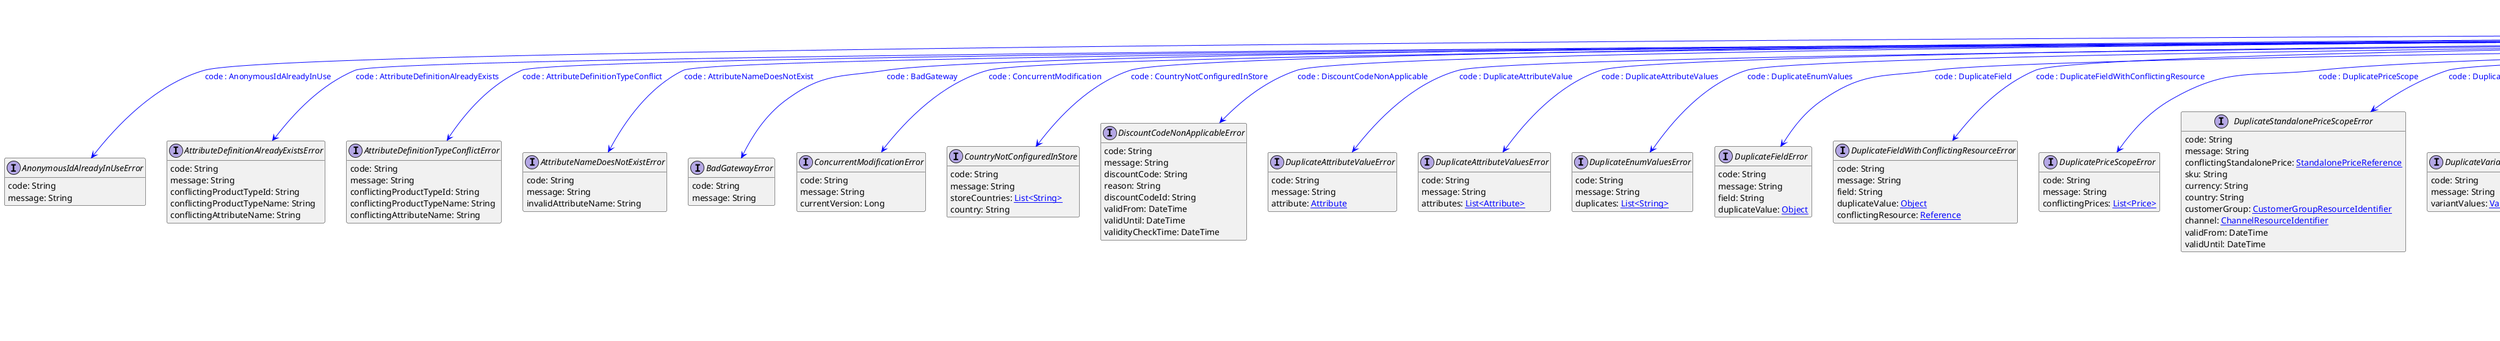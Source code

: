 @startuml

hide empty fields
hide empty methods
legend
|= |= line |
|<back:black>   </back>| inheritance |
|<back:green>   </back>| property reference |
|<back:blue>   </back>| discriminated class |
endlegend
interface ErrorObject [[ErrorObject.svg]]  {
    code: String
    message: String
}


interface AnonymousIdAlreadyInUseError [[AnonymousIdAlreadyInUseError.svg]]  {
    code: String
    message: String
}
interface AttributeDefinitionAlreadyExistsError [[AttributeDefinitionAlreadyExistsError.svg]]  {
    code: String
    message: String
    conflictingProductTypeId: String
    conflictingProductTypeName: String
    conflictingAttributeName: String
}
interface AttributeDefinitionTypeConflictError [[AttributeDefinitionTypeConflictError.svg]]  {
    code: String
    message: String
    conflictingProductTypeId: String
    conflictingProductTypeName: String
    conflictingAttributeName: String
}
interface AttributeNameDoesNotExistError [[AttributeNameDoesNotExistError.svg]]  {
    code: String
    message: String
    invalidAttributeName: String
}
interface BadGatewayError [[BadGatewayError.svg]]  {
    code: String
    message: String
}
interface ConcurrentModificationError [[ConcurrentModificationError.svg]]  {
    code: String
    message: String
    currentVersion: Long
}
interface CountryNotConfiguredInStore [[CountryNotConfiguredInStore.svg]]  {
    code: String
    message: String
    storeCountries: [[String.svg List<String>]]
    country: String
}
interface DiscountCodeNonApplicableError [[DiscountCodeNonApplicableError.svg]]  {
    code: String
    message: String
    discountCode: String
    reason: String
    discountCodeId: String
    validFrom: DateTime
    validUntil: DateTime
    validityCheckTime: DateTime
}
interface DuplicateAttributeValueError [[DuplicateAttributeValueError.svg]]  {
    code: String
    message: String
    attribute: [[Attribute.svg Attribute]]
}
interface DuplicateAttributeValuesError [[DuplicateAttributeValuesError.svg]]  {
    code: String
    message: String
    attributes: [[Attribute.svg List<Attribute>]]
}
interface DuplicateEnumValuesError [[DuplicateEnumValuesError.svg]]  {
    code: String
    message: String
    duplicates: [[String.svg List<String>]]
}
interface DuplicateFieldError [[DuplicateFieldError.svg]]  {
    code: String
    message: String
    field: String
    duplicateValue: [[Object.svg Object]]
}
interface DuplicateFieldWithConflictingResourceError [[DuplicateFieldWithConflictingResourceError.svg]]  {
    code: String
    message: String
    field: String
    duplicateValue: [[Object.svg Object]]
    conflictingResource: [[Reference.svg Reference]]
}
interface DuplicatePriceScopeError [[DuplicatePriceScopeError.svg]]  {
    code: String
    message: String
    conflictingPrices: [[Price.svg List<Price>]]
}
interface DuplicateStandalonePriceScopeError [[DuplicateStandalonePriceScopeError.svg]]  {
    code: String
    message: String
    conflictingStandalonePrice: [[StandalonePriceReference.svg StandalonePriceReference]]
    sku: String
    currency: String
    country: String
    customerGroup: [[CustomerGroupResourceIdentifier.svg CustomerGroupResourceIdentifier]]
    channel: [[ChannelResourceIdentifier.svg ChannelResourceIdentifier]]
    validFrom: DateTime
    validUntil: DateTime
}
interface DuplicateVariantValuesError [[DuplicateVariantValuesError.svg]]  {
    code: String
    message: String
    variantValues: [[VariantValues.svg VariantValues]]
}
interface EditPreviewFailedError [[EditPreviewFailedError.svg]]  {
    code: String
    message: String
    result: [[OrderEditPreviewFailure.svg OrderEditPreviewFailure]]
}
interface EnumKeyAlreadyExistsError [[EnumKeyAlreadyExistsError.svg]]  {
    code: String
    message: String
    conflictingEnumKey: String
    conflictingAttributeName: String
}
interface EnumKeyDoesNotExistError [[EnumKeyDoesNotExistError.svg]]  {
    code: String
    message: String
    conflictingEnumKey: String
    conflictingAttributeName: String
}
interface EnumValueIsUsedError [[EnumValueIsUsedError.svg]]  {
    code: String
    message: String
}
interface EnumValuesMustMatchError [[EnumValuesMustMatchError.svg]]  {
    code: String
    message: String
}
interface ExtensionBadResponseError [[ExtensionBadResponseError.svg]]  {
    code: String
    message: String
    localizedMessage: [[LocalizedString.svg LocalizedString]]
    extensionExtraInfo: [[Object.svg Object]]
    extensionErrors: [[ExtensionError.svg List<ExtensionError>]]
    extensionBody: String
    extensionStatusCode: Integer
    extensionId: String
    extensionKey: String
}
interface ExtensionNoResponseError [[ExtensionNoResponseError.svg]]  {
    code: String
    message: String
    extensionId: String
    extensionKey: String
}
interface ExtensionPredicateEvaluationFailedError [[ExtensionPredicateEvaluationFailedError.svg]]  {
    code: String
    message: String
    errorByExtension: [[ErrorByExtension.svg ErrorByExtension]]
}
interface ExtensionUpdateActionsFailedError [[ExtensionUpdateActionsFailedError.svg]]  {
    code: String
    message: String
    localizedMessage: [[LocalizedString.svg LocalizedString]]
    extensionExtraInfo: [[Object.svg Object]]
    extensionErrors: [[ExtensionError.svg List<ExtensionError>]]
}
interface ExternalOAuthFailedError [[ExternalOAuthFailedError.svg]]  {
    code: String
    message: String
}
interface FeatureRemovedError [[FeatureRemovedError.svg]]  {
    code: String
    message: String
}
interface GeneralError [[GeneralError.svg]]  {
    code: String
    message: String
}
interface InsufficientScopeError [[InsufficientScopeError.svg]]  {
    code: String
    message: String
}
interface InternalConstraintViolatedError [[InternalConstraintViolatedError.svg]]  {
    code: String
    message: String
}
interface InvalidCredentialsError [[InvalidCredentialsError.svg]]  {
    code: String
    message: String
}
interface InvalidCurrentPasswordError [[InvalidCurrentPasswordError.svg]]  {
    code: String
    message: String
}
interface InvalidFieldError [[InvalidFieldError.svg]]  {
    code: String
    message: String
    field: String
    invalidValue: [[Object.svg Object]]
    allowedValues: [[Object.svg List<Object>]]
}
interface InvalidInputError [[InvalidInputError.svg]]  {
    code: String
    message: String
}
interface InvalidItemShippingDetailsError [[InvalidItemShippingDetailsError.svg]]  {
    code: String
    message: String
    subject: String
    itemId: String
}
interface InvalidJsonInputError [[InvalidJsonInputError.svg]]  {
    code: String
    message: String
    detailedErrorMessage: String
}
interface InvalidOperationError [[InvalidOperationError.svg]]  {
    code: String
    message: String
}
interface InvalidSubjectError [[InvalidSubjectError.svg]]  {
    code: String
    message: String
}
interface InvalidTokenError [[InvalidTokenError.svg]]  {
    code: String
    message: String
}
interface LanguageUsedInStoresError [[LanguageUsedInStoresError.svg]]  {
    code: String
    message: String
}
interface MatchingPriceNotFoundError [[MatchingPriceNotFoundError.svg]]  {
    code: String
    message: String
    productId: String
    variantId: Integer
    currency: String
    country: String
    customerGroup: [[CustomerGroupReference.svg CustomerGroupReference]]
    channel: [[ChannelReference.svg ChannelReference]]
}
interface MaxResourceLimitExceededError [[MaxResourceLimitExceededError.svg]]  {
    code: String
    message: String
    exceededResource: [[ReferenceTypeId.svg ReferenceTypeId]]
}
interface MissingRoleOnChannelError [[MissingRoleOnChannelError.svg]]  {
    code: String
    message: String
    channel: [[ChannelResourceIdentifier.svg ChannelResourceIdentifier]]
    missingRole: [[ChannelRoleEnum.svg ChannelRoleEnum]]
}
interface MissingTaxRateForCountryError [[MissingTaxRateForCountryError.svg]]  {
    code: String
    message: String
    taxCategoryId: String
    country: String
    state: String
}
interface NoMatchingProductDiscountFoundError [[NoMatchingProductDiscountFoundError.svg]]  {
    code: String
    message: String
}
interface NotEnabledError [[NotEnabledError.svg]]  {
    code: String
    message: String
}
interface ObjectNotFoundError [[ObjectNotFoundError.svg]]  {
    code: String
    message: String
}
interface OutOfStockError [[OutOfStockError.svg]]  {
    code: String
    message: String
    lineItems: [[String.svg List<String>]]
    skus: [[String.svg List<String>]]
}
interface OverCapacityError [[OverCapacityError.svg]]  {
    code: String
    message: String
}
interface OverlappingStandalonePriceValidityError [[OverlappingStandalonePriceValidityError.svg]]  {
    code: String
    message: String
    conflictingStandalonePrice: [[StandalonePriceReference.svg StandalonePriceReference]]
    sku: String
    currency: String
    country: String
    customerGroup: [[CustomerGroupResourceIdentifier.svg CustomerGroupResourceIdentifier]]
    channel: [[ChannelResourceIdentifier.svg ChannelResourceIdentifier]]
    validFrom: DateTime
    validUntil: DateTime
    conflictingValidFrom: DateTime
    conflictingValidUntil: DateTime
}
interface PendingOperationError [[PendingOperationError.svg]]  {
    code: String
    message: String
}
interface PriceChangedError [[PriceChangedError.svg]]  {
    code: String
    message: String
    lineItems: [[String.svg List<String>]]
    shipping: Boolean
}
interface ProductAssignmentMissingError [[ProductAssignmentMissingError.svg]]  {
    code: String
    message: String
    product: [[ProductReference.svg ProductReference]]
}
interface ProductPresentWithDifferentVariantSelectionError [[ProductPresentWithDifferentVariantSelectionError.svg]]  {
    code: String
    message: String
    product: [[ProductReference.svg ProductReference]]
    existingVariantSelection: [[ProductVariantSelection.svg ProductVariantSelection]]
}
interface ProjectNotConfiguredForLanguagesError [[ProjectNotConfiguredForLanguagesError.svg]]  {
    code: String
    message: String
    languages: [[String.svg List<String>]]
}
interface QueryComplexityLimitExceededError [[QueryComplexityLimitExceededError.svg]]  {
    code: String
    message: String
}
interface QueryTimedOutError [[QueryTimedOutError.svg]]  {
    code: String
    message: String
}
interface ReferenceExistsError [[ReferenceExistsError.svg]]  {
    code: String
    message: String
    referencedBy: [[ReferenceTypeId.svg ReferenceTypeId]]
}
interface ReferencedResourceNotFoundError [[ReferencedResourceNotFoundError.svg]]  {
    code: String
    message: String
    typeId: [[ReferenceTypeId.svg ReferenceTypeId]]
    id: String
    key: String
}
interface RequiredFieldError [[RequiredFieldError.svg]]  {
    code: String
    message: String
    field: String
}
interface ResourceNotFoundError [[ResourceNotFoundError.svg]]  {
    code: String
    message: String
}
interface ResourceSizeLimitExceededError [[ResourceSizeLimitExceededError.svg]]  {
    code: String
    message: String
}
interface SearchDeactivatedError [[SearchDeactivatedError.svg]]  {
    code: String
    message: String
}
interface SearchExecutionFailureError [[SearchExecutionFailureError.svg]]  {
    code: String
    message: String
}
interface SearchFacetPathNotFoundError [[SearchFacetPathNotFoundError.svg]]  {
    code: String
    message: String
}
interface SearchIndexingInProgressError [[SearchIndexingInProgressError.svg]]  {
    code: String
    message: String
}
interface SemanticErrorError [[SemanticErrorError.svg]]  {
    code: String
    message: String
}
interface ShippingMethodDoesNotMatchCartError [[ShippingMethodDoesNotMatchCartError.svg]]  {
    code: String
    message: String
}
interface SyntaxErrorError [[SyntaxErrorError.svg]]  {
    code: String
    message: String
}
interface AuthErrorResponse [[AuthErrorResponse.svg]]  {
    statusCode: Integer
    message: String
    errors: [[ErrorObject.svg List<ErrorObject>]]
    error: String
    error_description: String
}
interface OrderEditPreviewFailure [[OrderEditPreviewFailure.svg]]  {
    type: String
    errors: [[ErrorObject.svg List<ErrorObject>]]
}
interface ErrorResponse [[ErrorResponse.svg]]  {
    statusCode: Integer
    message: String
    errors: [[ErrorObject.svg List<ErrorObject>]]
}
ErrorObject --> AnonymousIdAlreadyInUseError #blue;text:blue : "code : AnonymousIdAlreadyInUse"
ErrorObject --> AttributeDefinitionAlreadyExistsError #blue;text:blue : "code : AttributeDefinitionAlreadyExists"
ErrorObject --> AttributeDefinitionTypeConflictError #blue;text:blue : "code : AttributeDefinitionTypeConflict"
ErrorObject --> AttributeNameDoesNotExistError #blue;text:blue : "code : AttributeNameDoesNotExist"
ErrorObject --> BadGatewayError #blue;text:blue : "code : BadGateway"
ErrorObject --> ConcurrentModificationError #blue;text:blue : "code : ConcurrentModification"
ErrorObject --> CountryNotConfiguredInStore #blue;text:blue : "code : CountryNotConfiguredInStore"
ErrorObject --> DiscountCodeNonApplicableError #blue;text:blue : "code : DiscountCodeNonApplicable"
ErrorObject --> DuplicateAttributeValueError #blue;text:blue : "code : DuplicateAttributeValue"
ErrorObject --> DuplicateAttributeValuesError #blue;text:blue : "code : DuplicateAttributeValues"
ErrorObject --> DuplicateEnumValuesError #blue;text:blue : "code : DuplicateEnumValues"
ErrorObject --> DuplicateFieldError #blue;text:blue : "code : DuplicateField"
ErrorObject --> DuplicateFieldWithConflictingResourceError #blue;text:blue : "code : DuplicateFieldWithConflictingResource"
ErrorObject --> DuplicatePriceScopeError #blue;text:blue : "code : DuplicatePriceScope"
ErrorObject --> DuplicateStandalonePriceScopeError #blue;text:blue : "code : DuplicateStandalonePriceScope"
ErrorObject --> DuplicateVariantValuesError #blue;text:blue : "code : DuplicateVariantValues"
ErrorObject --> EditPreviewFailedError #blue;text:blue : "code : EditPreviewFailed"
ErrorObject --> EnumKeyAlreadyExistsError #blue;text:blue : "code : EnumKeyAlreadyExists"
ErrorObject --> EnumKeyDoesNotExistError #blue;text:blue : "code : EnumKeyDoesNotExist"
ErrorObject --> EnumValueIsUsedError #blue;text:blue : "code : EnumValueIsUsed"
ErrorObject --> EnumValuesMustMatchError #blue;text:blue : "code : EnumValuesMustMatch"
ErrorObject --> ExtensionBadResponseError #blue;text:blue : "code : ExtensionBadResponse"
ErrorObject --> ExtensionNoResponseError #blue;text:blue : "code : ExtensionNoResponse"
ErrorObject --> ExtensionPredicateEvaluationFailedError #blue;text:blue : "code : ExtensionPredicateEvaluationFailed"
ErrorObject --> ExtensionUpdateActionsFailedError #blue;text:blue : "code : ExtensionUpdateActionsFailed"
ErrorObject --> ExternalOAuthFailedError #blue;text:blue : "code : ExternalOAuthFailed"
ErrorObject --> FeatureRemovedError #blue;text:blue : "code : FeatureRemoved"
ErrorObject --> GeneralError #blue;text:blue : "code : General"
ErrorObject --> InsufficientScopeError #blue;text:blue : "code : insufficient_scope"
ErrorObject --> InternalConstraintViolatedError #blue;text:blue : "code : InternalConstraintViolated"
ErrorObject --> InvalidCredentialsError #blue;text:blue : "code : InvalidCredentials"
ErrorObject --> InvalidCurrentPasswordError #blue;text:blue : "code : InvalidCurrentPassword"
ErrorObject --> InvalidFieldError #blue;text:blue : "code : InvalidField"
ErrorObject --> InvalidInputError #blue;text:blue : "code : InvalidInput"
ErrorObject --> InvalidItemShippingDetailsError #blue;text:blue : "code : InvalidItemShippingDetails"
ErrorObject --> InvalidJsonInputError #blue;text:blue : "code : InvalidJsonInput"
ErrorObject --> InvalidOperationError #blue;text:blue : "code : InvalidOperation"
ErrorObject --> InvalidSubjectError #blue;text:blue : "code : InvalidSubject"
ErrorObject --> InvalidTokenError #blue;text:blue : "code : invalid_token"
ErrorObject --> LanguageUsedInStoresError #blue;text:blue : "code : LanguageUsedInStores"
ErrorObject --> MatchingPriceNotFoundError #blue;text:blue : "code : MatchingPriceNotFound"
ErrorObject --> MaxResourceLimitExceededError #blue;text:blue : "code : MaxResourceLimitExceeded"
ErrorObject --> MissingRoleOnChannelError #blue;text:blue : "code : MissingRoleOnChannel"
ErrorObject --> MissingTaxRateForCountryError #blue;text:blue : "code : MissingTaxRateForCountry"
ErrorObject --> NoMatchingProductDiscountFoundError #blue;text:blue : "code : NoMatchingProductDiscountFound"
ErrorObject --> NotEnabledError #blue;text:blue : "code : NotEnabled"
ErrorObject --> ObjectNotFoundError #blue;text:blue : "code : ObjectNotFound"
ErrorObject --> OutOfStockError #blue;text:blue : "code : OutOfStock"
ErrorObject --> OverCapacityError #blue;text:blue : "code : OverCapacity"
ErrorObject --> OverlappingStandalonePriceValidityError #blue;text:blue : "code : OverlappingStandalonePriceValidity"
ErrorObject --> PendingOperationError #blue;text:blue : "code : PendingOperation"
ErrorObject --> PriceChangedError #blue;text:blue : "code : PriceChanged"
ErrorObject --> ProductAssignmentMissingError #blue;text:blue : "code : ProductAssignmentMissing"
ErrorObject --> ProductPresentWithDifferentVariantSelectionError #blue;text:blue : "code : ProductPresentWithDifferentVariantSelection"
ErrorObject --> ProjectNotConfiguredForLanguagesError #blue;text:blue : "code : ProjectNotConfiguredForLanguages"
ErrorObject --> QueryComplexityLimitExceededError #blue;text:blue : "code : QueryComplexityLimitExceeded"
ErrorObject --> QueryTimedOutError #blue;text:blue : "code : QueryTimedOut"
ErrorObject --> ReferenceExistsError #blue;text:blue : "code : ReferenceExists"
ErrorObject --> ReferencedResourceNotFoundError #blue;text:blue : "code : ReferencedResourceNotFound"
ErrorObject --> RequiredFieldError #blue;text:blue : "code : RequiredField"
ErrorObject --> ResourceNotFoundError #blue;text:blue : "code : ResourceNotFound"
ErrorObject --> ResourceSizeLimitExceededError #blue;text:blue : "code : ResourceSizeLimitExceeded"
ErrorObject --> SearchDeactivatedError #blue;text:blue : "code : SearchDeactivated"
ErrorObject --> SearchExecutionFailureError #blue;text:blue : "code : SearchExecutionFailure"
ErrorObject --> SearchFacetPathNotFoundError #blue;text:blue : "code : SearchFacetPathNotFound"
ErrorObject --> SearchIndexingInProgressError #blue;text:blue : "code : SearchIndexingInProgress"
ErrorObject --> SemanticErrorError #blue;text:blue : "code : SemanticError"
ErrorObject --> ShippingMethodDoesNotMatchCartError #blue;text:blue : "code : ShippingMethodDoesNotMatchCart"
ErrorObject --> SyntaxErrorError #blue;text:blue : "code : SyntaxError"
ErrorObject --> AuthErrorResponse #green;text:green : "errors"
ErrorObject --> OrderEditPreviewFailure #green;text:green : "errors"
ErrorObject --> OrderEditPreviewFailure #green;text:green : "errors"
ErrorObject --> ErrorResponse #green;text:green : "errors"
@enduml
